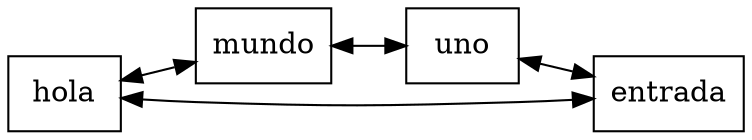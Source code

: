 digraph G {rankdir=LR
node[shape = box];
Nodo0 [label = "hola"];
Nodo1 [label = "mundo"];
Nodo2 [label = "uno"];
Nodo3 [label = "entrada"];
Nodo0->Nodo1[dir=both];
Nodo1->Nodo2[dir=both];
Nodo2->Nodo3[dir=both];
Nodo0->Nodo3[dir=both]
}